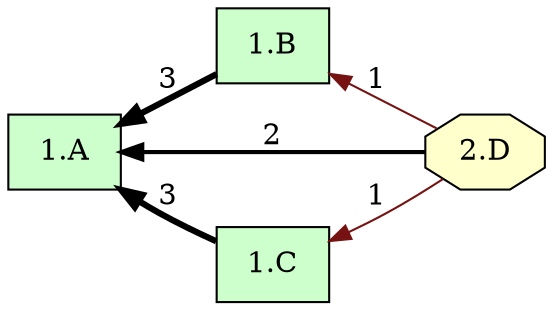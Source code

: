 digraph {

rankdir = RL

  node [shape=box style="filled" fillcolor="#CCFFCC"]
  "1.B"
  "1.A"
  "1.C"
  "1.A"
  "1.C"
  "1.A"
  node [shape=octagon style="filled" fillcolor="#FFFFCC"]
  "2.D"
  "2.D"
  node [shape=Msquare style="filled" fillcolor="#EEEEEE"]
  "1.B" -> "1.A" [style=filled,label=3,penwidth=3,color="#14ax11cx8c"];
  "1.C" -> "1.A" [style=filled,label=3,penwidth=3,color="#14ax11cx8c"];
  "2.D" -> "1.A" [style=filled,label=2,penwidth=2,color="#e0x85x3d"];
  "2.D" -> "1.B" [style=filled,label=1,penwidth=1,color="#761212"];
  "2.D" -> "1.C" [style=filled,label=1,penwidth=1,color="#761212"];
}
